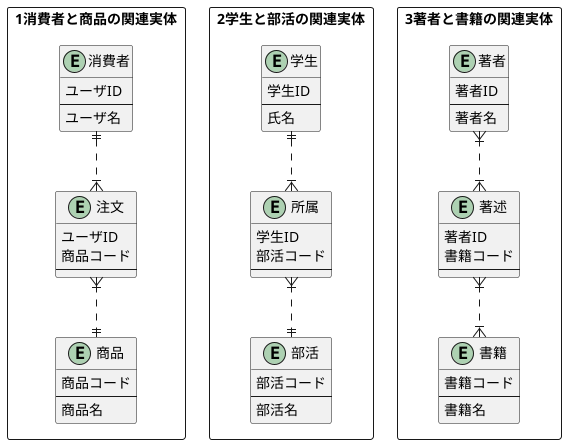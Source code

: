 @startuml

rectangle 1消費者と商品の関連実体 {
    entity "消費者" as customer {
        ユーザID
        --
        ユーザ名
    }

    entity "商品" as product {
        商品コード
        --
        商品名
    }

    entity "注文" as order {
        ユーザID
        商品コード
        --
    }

    customer ||..|{ order
    order }|..|| product
}

rectangle 2学生と部活の関連実体 {
    entity "学生" as student {
        学生ID
        --
        氏名
    }

    entity "部活" as club {
        部活コード
        --
        部活名
    }

    entity "所属" as affiliation {
        学生ID
        部活コード
        --
    }

    student ||..|{ affiliation
    affiliation }|..|| club
}

rectangle 3著者と書籍の関連実体 {
    entity "著者" as writer {
        著者ID
        --
        著者名
    }

    entity "書籍" as book {
        書籍コード
        --
        書籍名
    }

    entity "著述" as writing {
        著者ID
        書籍コード
        --
    }

    writer }|..|{ writing
    writing }|..|{ book
}

@enduml